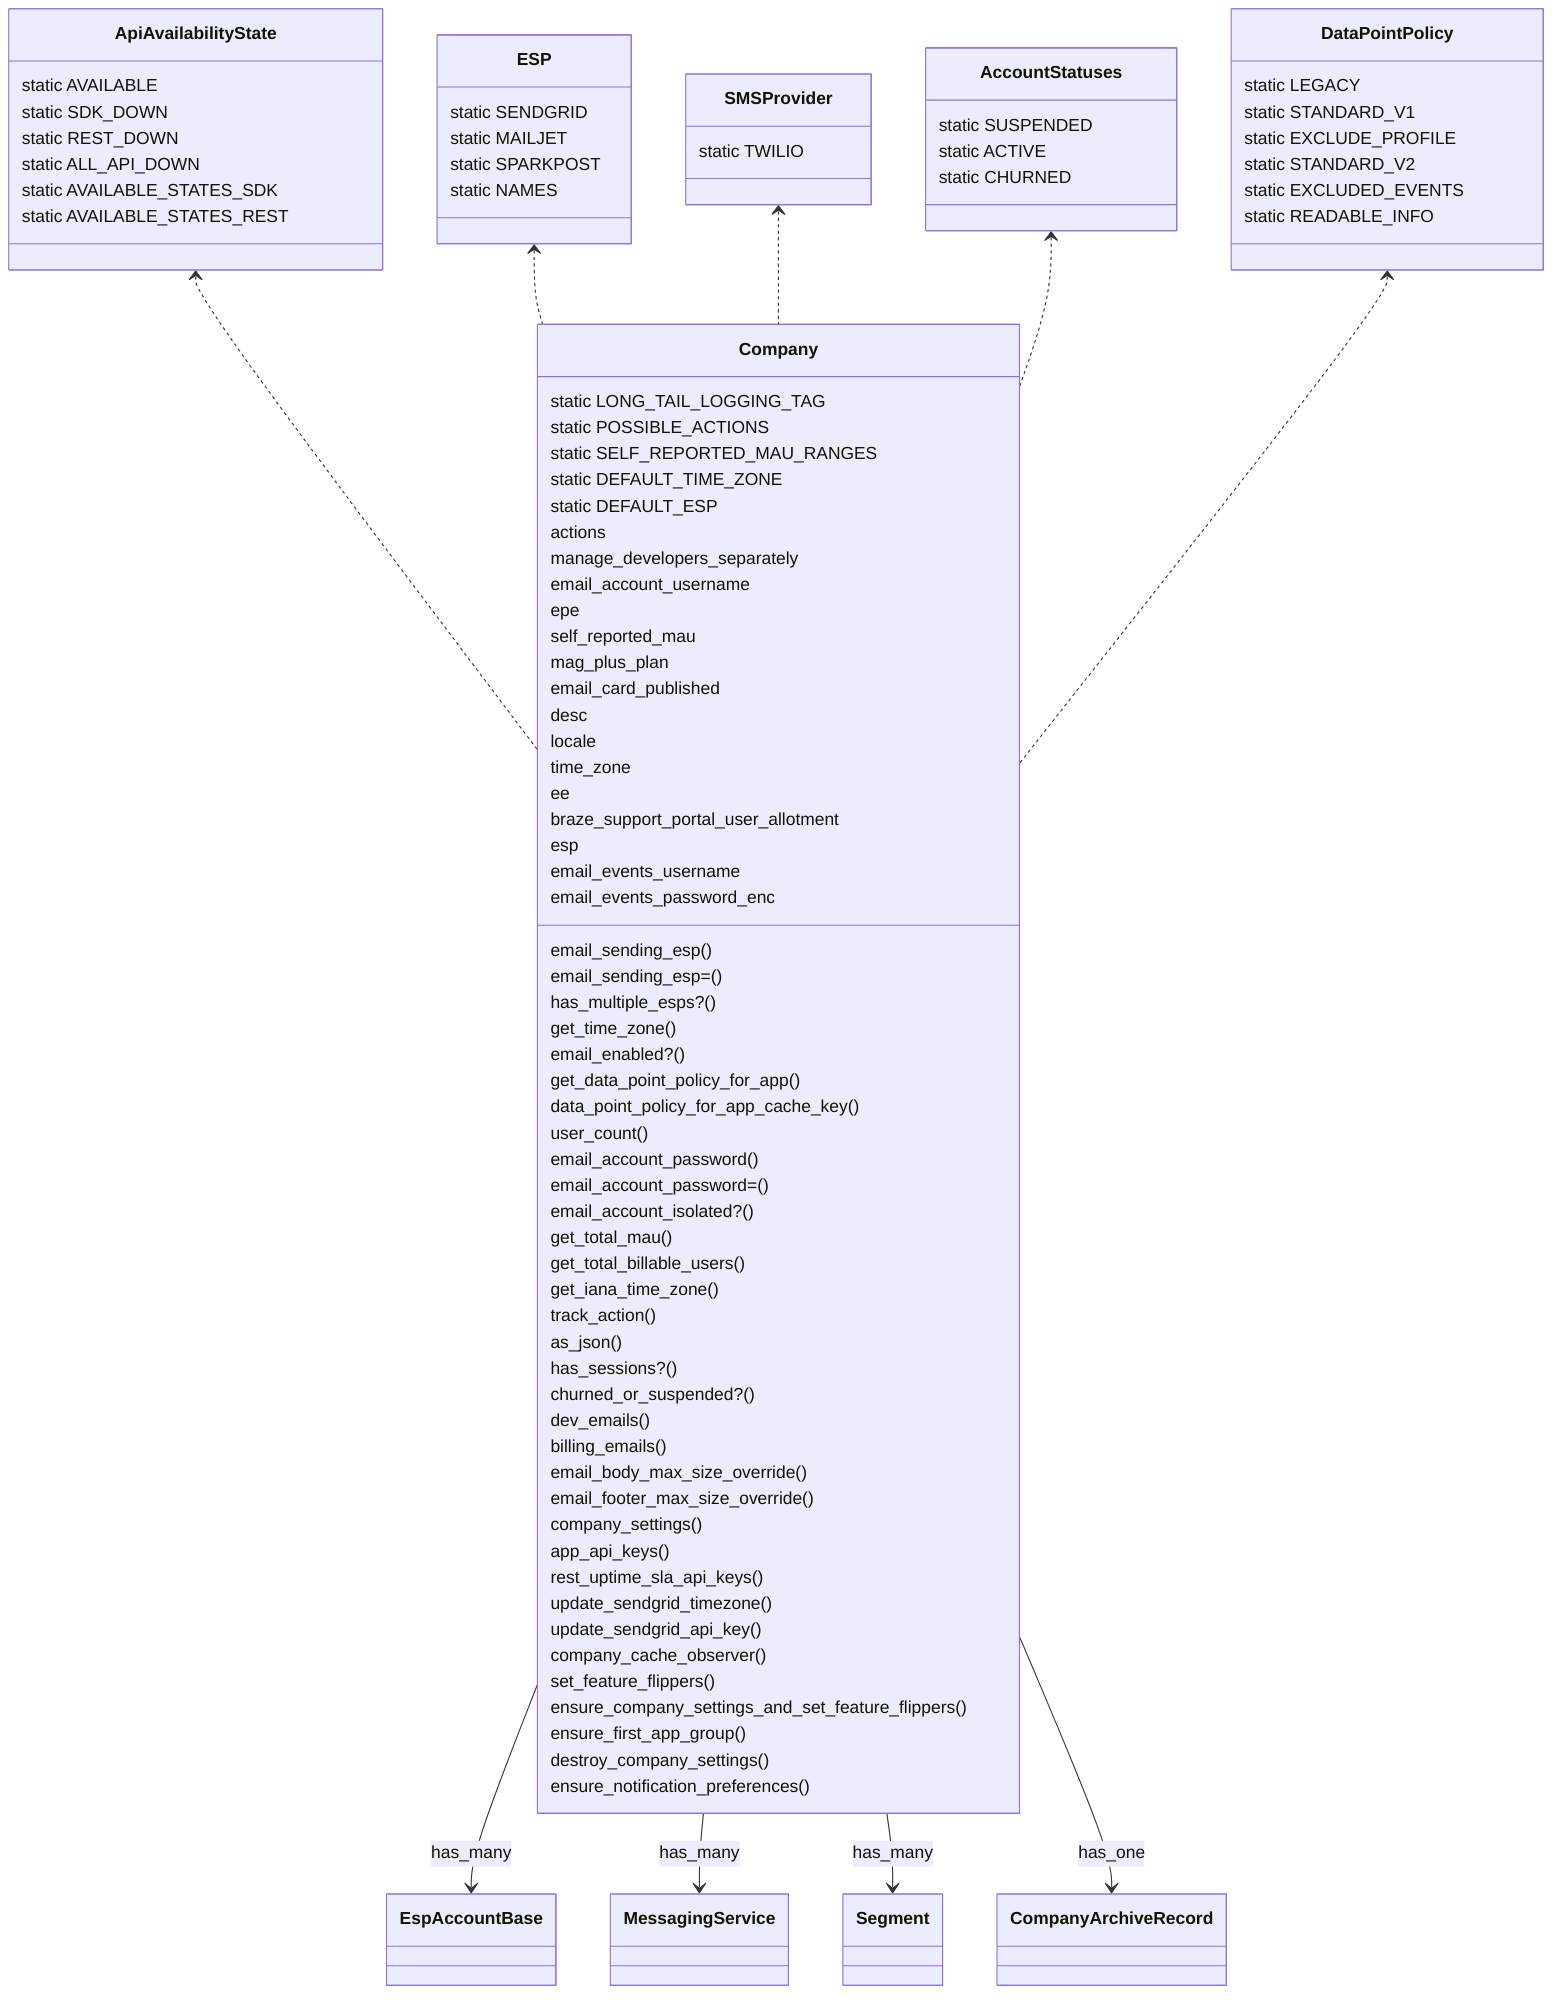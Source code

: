 classDiagram
class Company
Company : static LONG_TAIL_LOGGING_TAG
Company : static POSSIBLE_ACTIONS
Company : static SELF_REPORTED_MAU_RANGES
Company : static DEFAULT_TIME_ZONE
Company : static DEFAULT_ESP
Company : email_sending_esp()
Company : email_sending_esp=()
Company : has_multiple_esps?()
Company : get_time_zone()
Company : email_enabled?()
Company : get_data_point_policy_for_app()
Company : data_point_policy_for_app_cache_key()
Company : user_count()
Company : email_account_password()
Company : email_account_password=()
Company : email_account_isolated?()
Company : get_total_mau()
Company : get_total_billable_users()
Company : get_iana_time_zone()
Company : track_action()
Company : as_json()
Company : has_sessions?()
Company : churned_or_suspended?()
Company : dev_emails()
Company : billing_emails()
Company : email_body_max_size_override()
Company : email_footer_max_size_override()
Company : company_settings()
Company : app_api_keys()
Company : rest_uptime_sla_api_keys()
Company : update_sendgrid_timezone()
Company : update_sendgrid_api_key()
Company : company_cache_observer()
Company : set_feature_flippers()
Company : ensure_company_settings_and_set_feature_flippers()
Company : ensure_first_app_group()
Company : destroy_company_settings()
Company : ensure_notification_preferences()
Company : actions <Array>
Company : manage_developers_separately <Boolean>
Company : email_account_username
Company : epe
Company : self_reported_mau <Integer>
Company : mag_plus_plan <Integer>
Company : email_card_published <Boolean>
Company : desc <String>
Company : locale <String>
Company : time_zone <String>
Company : ee <Boolean>
Company : braze_support_portal_user_allotment <Integer>
Company : esp <Integer>
Company : email_events_username <String>
Company : email_events_password_enc

class ApiAvailabilityState
ApiAvailabilityState : static AVAILABLE
ApiAvailabilityState : static SDK_DOWN
ApiAvailabilityState : static REST_DOWN
ApiAvailabilityState : static ALL_API_DOWN
ApiAvailabilityState : static AVAILABLE_STATES_SDK
ApiAvailabilityState : static AVAILABLE_STATES_REST

class ESP
ESP : static SENDGRID
ESP : static MAILJET
ESP : static SPARKPOST
ESP : static NAMES

class SMSProvider
SMSProvider : static TWILIO

class AccountStatuses
AccountStatuses : static SUSPENDED
AccountStatuses : static ACTIVE
AccountStatuses : static CHURNED

class DataPointPolicy
DataPointPolicy : static LEGACY
DataPointPolicy : static STANDARD_V1
DataPointPolicy : static EXCLUDE_PROFILE
DataPointPolicy : static STANDARD_V2
DataPointPolicy : static EXCLUDED_EVENTS
DataPointPolicy : static READABLE_INFO

ApiAvailabilityState <.. Company
ESP <.. Company
SMSProvider <.. Company
AccountStatuses <.. Company
DataPointPolicy <.. Company
Company --> EspAccountBase: has_many
Company --> MessagingService: has_many
Company --> Segment: has_many
Company --> CompanyArchiveRecord: has_one